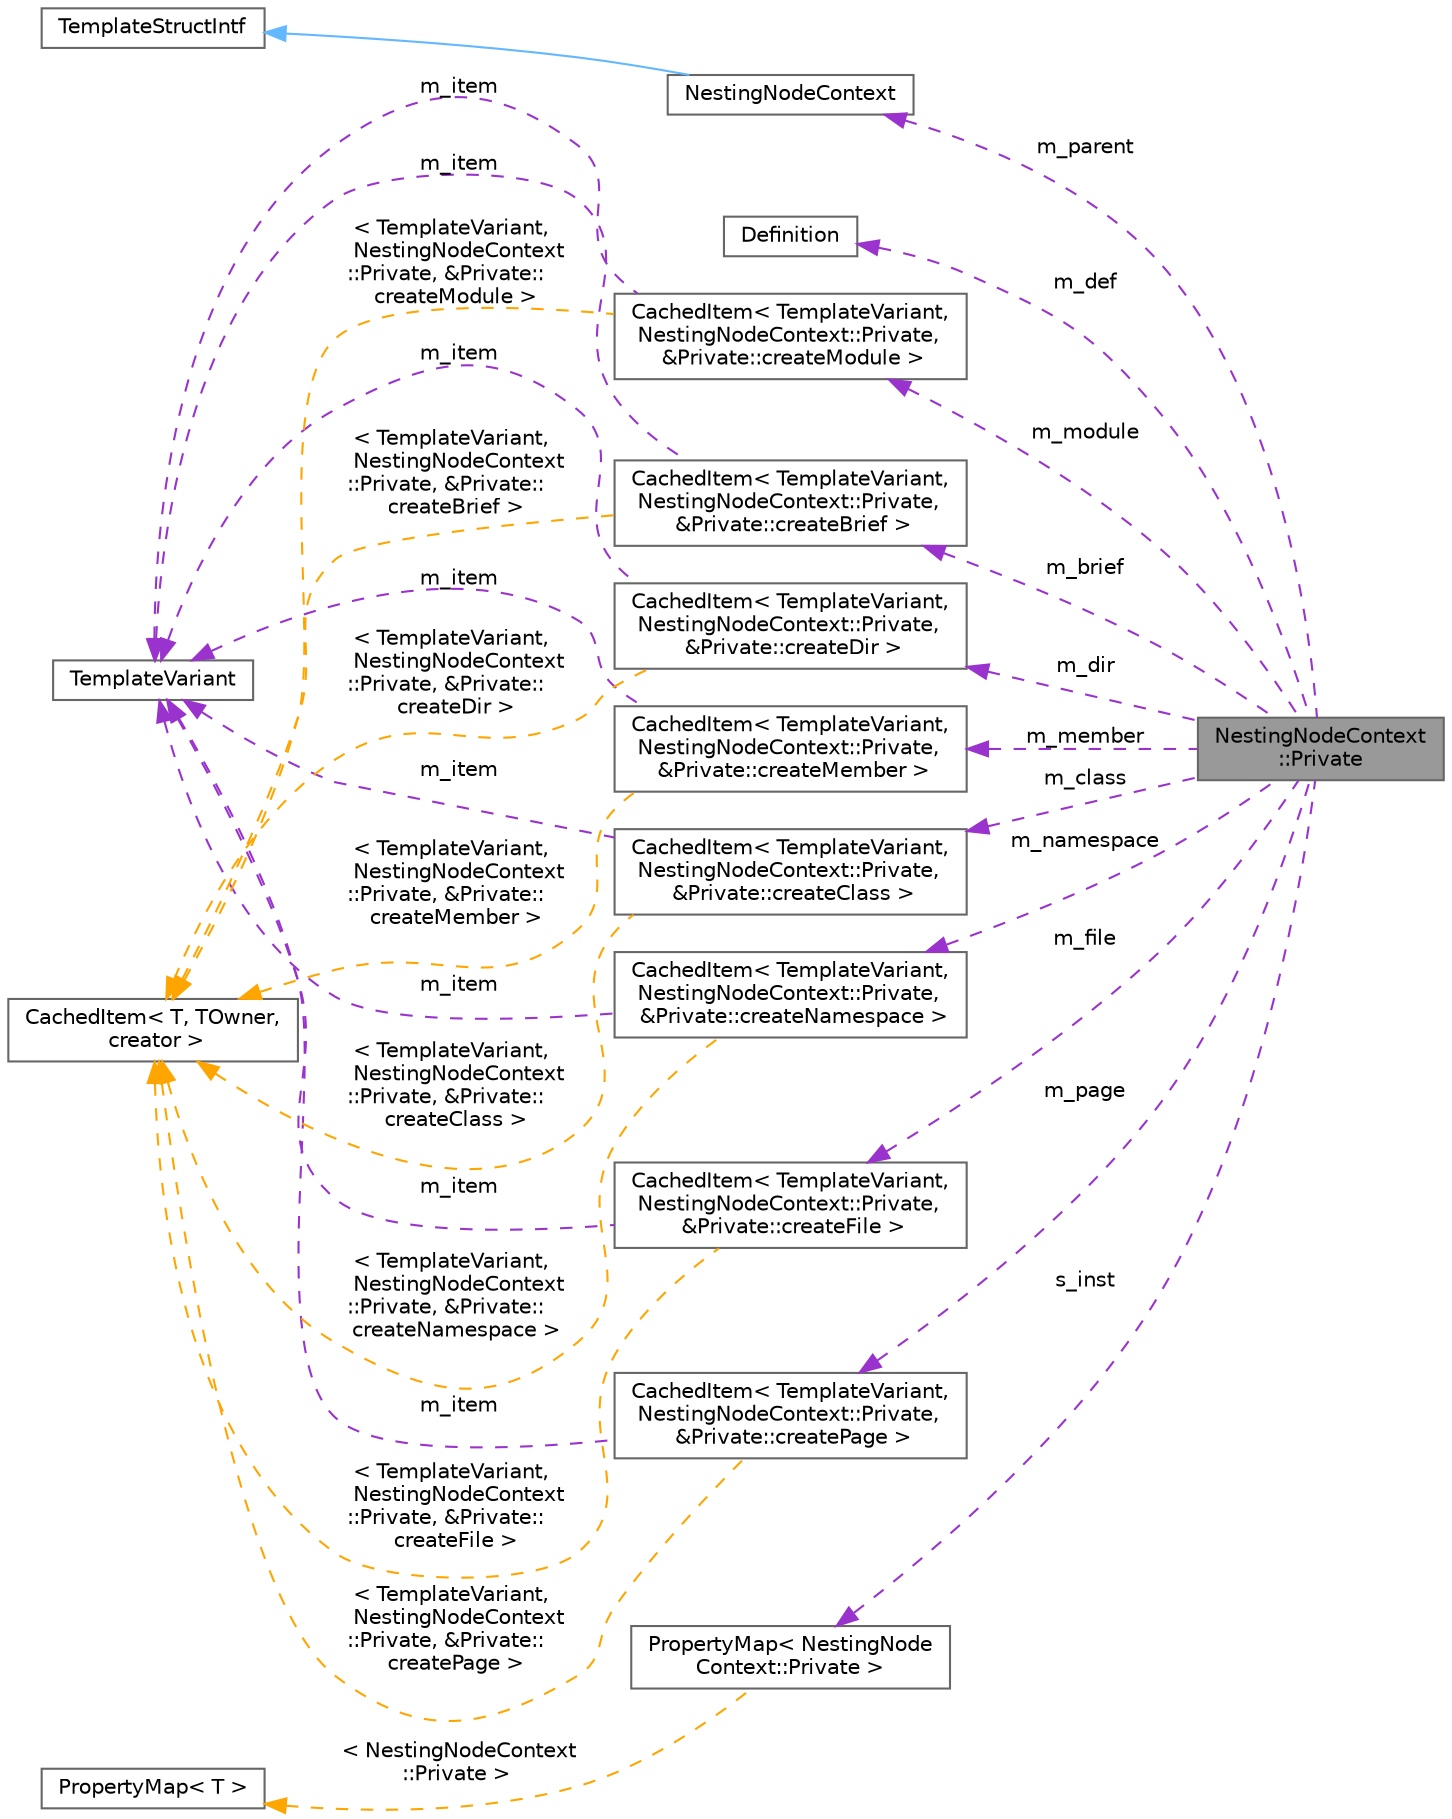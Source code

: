 digraph "NestingNodeContext::Private"
{
 // INTERACTIVE_SVG=YES
 // LATEX_PDF_SIZE
  bgcolor="transparent";
  edge [fontname=Helvetica,fontsize=10,labelfontname=Helvetica,labelfontsize=10];
  node [fontname=Helvetica,fontsize=10,shape=box,height=0.2,width=0.4];
  rankdir="LR";
  Node1 [label="NestingNodeContext\l::Private",height=0.2,width=0.4,color="gray40", fillcolor="grey60", style="filled", fontcolor="black",tooltip=" "];
  Node2 -> Node1 [dir="back",color="darkorchid3",style="dashed",label=" m_parent" ];
  Node2 [label="NestingNodeContext",height=0.2,width=0.4,color="gray40", fillcolor="white", style="filled",URL="$db/dc9/class_nesting_node_context.html",tooltip=" "];
  Node3 -> Node2 [dir="back",color="steelblue1",style="solid"];
  Node3 [label="TemplateStructIntf",height=0.2,width=0.4,color="gray40", fillcolor="white", style="filled",URL="$d9/de8/class_template_struct_intf.html",tooltip="Abstract interface for a context value of type struct."];
  Node4 -> Node1 [dir="back",color="darkorchid3",style="dashed",label=" m_def" ];
  Node4 [label="Definition",height=0.2,width=0.4,color="gray40", fillcolor="white", style="filled",URL="$d5/dcc/class_definition.html",tooltip="The common base class of all entity definitions found in the sources."];
  Node5 -> Node1 [dir="back",color="darkorchid3",style="dashed",label=" m_class" ];
  Node5 [label="CachedItem\< TemplateVariant,\l NestingNodeContext::Private,\l &Private::createClass \>",height=0.2,width=0.4,color="gray40", fillcolor="white", style="filled",URL="$d7/dc1/class_cached_item.html",tooltip=" "];
  Node6 -> Node5 [dir="back",color="darkorchid3",style="dashed",label=" m_item" ];
  Node6 [label="TemplateVariant",height=0.2,width=0.4,color="gray40", fillcolor="white", style="filled",URL="$d1/dba/class_template_variant.html",tooltip="Variant type which can hold one value of a fixed set of types."];
  Node7 -> Node5 [dir="back",color="orange",style="dashed",label=" \< TemplateVariant,\l NestingNodeContext\l::Private, &Private::\lcreateClass \>" ];
  Node7 [label="CachedItem\< T, TOwner,\l creator \>",height=0.2,width=0.4,color="gray40", fillcolor="white", style="filled",URL="$d7/dc1/class_cached_item.html",tooltip="Wrapper for data that needs to be cached."];
  Node8 -> Node1 [dir="back",color="darkorchid3",style="dashed",label=" m_namespace" ];
  Node8 [label="CachedItem\< TemplateVariant,\l NestingNodeContext::Private,\l &Private::createNamespace \>",height=0.2,width=0.4,color="gray40", fillcolor="white", style="filled",URL="$d7/dc1/class_cached_item.html",tooltip=" "];
  Node6 -> Node8 [dir="back",color="darkorchid3",style="dashed",label=" m_item" ];
  Node7 -> Node8 [dir="back",color="orange",style="dashed",label=" \< TemplateVariant,\l NestingNodeContext\l::Private, &Private::\lcreateNamespace \>" ];
  Node9 -> Node1 [dir="back",color="darkorchid3",style="dashed",label=" m_dir" ];
  Node9 [label="CachedItem\< TemplateVariant,\l NestingNodeContext::Private,\l &Private::createDir \>",height=0.2,width=0.4,color="gray40", fillcolor="white", style="filled",URL="$d7/dc1/class_cached_item.html",tooltip=" "];
  Node6 -> Node9 [dir="back",color="darkorchid3",style="dashed",label=" m_item" ];
  Node7 -> Node9 [dir="back",color="orange",style="dashed",label=" \< TemplateVariant,\l NestingNodeContext\l::Private, &Private::\lcreateDir \>" ];
  Node10 -> Node1 [dir="back",color="darkorchid3",style="dashed",label=" m_file" ];
  Node10 [label="CachedItem\< TemplateVariant,\l NestingNodeContext::Private,\l &Private::createFile \>",height=0.2,width=0.4,color="gray40", fillcolor="white", style="filled",URL="$d7/dc1/class_cached_item.html",tooltip=" "];
  Node6 -> Node10 [dir="back",color="darkorchid3",style="dashed",label=" m_item" ];
  Node7 -> Node10 [dir="back",color="orange",style="dashed",label=" \< TemplateVariant,\l NestingNodeContext\l::Private, &Private::\lcreateFile \>" ];
  Node11 -> Node1 [dir="back",color="darkorchid3",style="dashed",label=" m_page" ];
  Node11 [label="CachedItem\< TemplateVariant,\l NestingNodeContext::Private,\l &Private::createPage \>",height=0.2,width=0.4,color="gray40", fillcolor="white", style="filled",URL="$d7/dc1/class_cached_item.html",tooltip=" "];
  Node6 -> Node11 [dir="back",color="darkorchid3",style="dashed",label=" m_item" ];
  Node7 -> Node11 [dir="back",color="orange",style="dashed",label=" \< TemplateVariant,\l NestingNodeContext\l::Private, &Private::\lcreatePage \>" ];
  Node12 -> Node1 [dir="back",color="darkorchid3",style="dashed",label=" m_module" ];
  Node12 [label="CachedItem\< TemplateVariant,\l NestingNodeContext::Private,\l &Private::createModule \>",height=0.2,width=0.4,color="gray40", fillcolor="white", style="filled",URL="$d7/dc1/class_cached_item.html",tooltip=" "];
  Node6 -> Node12 [dir="back",color="darkorchid3",style="dashed",label=" m_item" ];
  Node7 -> Node12 [dir="back",color="orange",style="dashed",label=" \< TemplateVariant,\l NestingNodeContext\l::Private, &Private::\lcreateModule \>" ];
  Node13 -> Node1 [dir="back",color="darkorchid3",style="dashed",label=" m_member" ];
  Node13 [label="CachedItem\< TemplateVariant,\l NestingNodeContext::Private,\l &Private::createMember \>",height=0.2,width=0.4,color="gray40", fillcolor="white", style="filled",URL="$d7/dc1/class_cached_item.html",tooltip=" "];
  Node6 -> Node13 [dir="back",color="darkorchid3",style="dashed",label=" m_item" ];
  Node7 -> Node13 [dir="back",color="orange",style="dashed",label=" \< TemplateVariant,\l NestingNodeContext\l::Private, &Private::\lcreateMember \>" ];
  Node14 -> Node1 [dir="back",color="darkorchid3",style="dashed",label=" m_brief" ];
  Node14 [label="CachedItem\< TemplateVariant,\l NestingNodeContext::Private,\l &Private::createBrief \>",height=0.2,width=0.4,color="gray40", fillcolor="white", style="filled",URL="$d7/dc1/class_cached_item.html",tooltip=" "];
  Node6 -> Node14 [dir="back",color="darkorchid3",style="dashed",label=" m_item" ];
  Node7 -> Node14 [dir="back",color="orange",style="dashed",label=" \< TemplateVariant,\l NestingNodeContext\l::Private, &Private::\lcreateBrief \>" ];
  Node15 -> Node1 [dir="back",color="darkorchid3",style="dashed",label=" s_inst" ];
  Node15 [label="PropertyMap\< NestingNode\lContext::Private \>",height=0.2,width=0.4,color="gray40", fillcolor="white", style="filled",URL="$d5/dbf/class_property_map.html",tooltip=" "];
  Node16 -> Node15 [dir="back",color="orange",style="dashed",label=" \< NestingNodeContext\l::Private \>" ];
  Node16 [label="PropertyMap\< T \>",height=0.2,width=0.4,color="gray40", fillcolor="white", style="filled",URL="$d5/dbf/class_property_map.html",tooltip="Class representing a mapping of properties and the corresponding getter function."];
}
